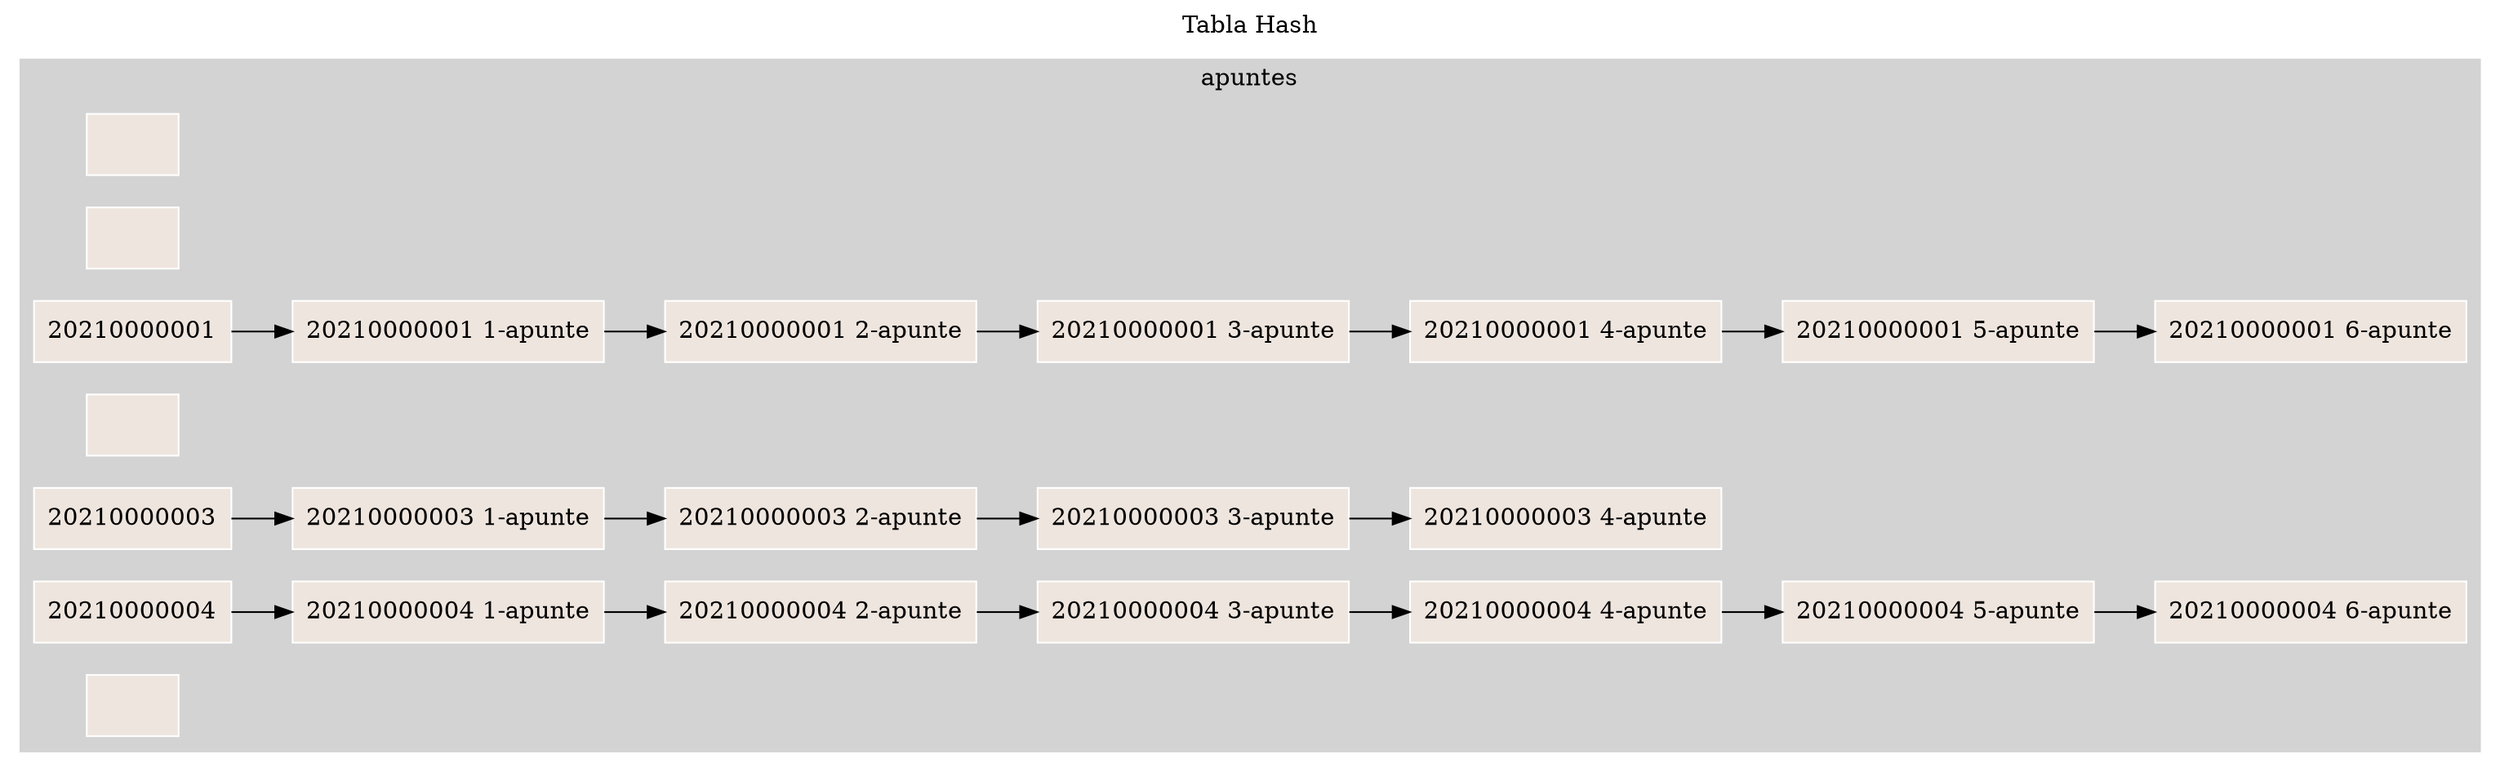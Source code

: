 digraph grafica{
rankdir=LR;
node [shape = record, style=filled, fillcolor=seashell2];
 labelloc="t";
label="Tabla Hash";
subgraph cluster_0{
style=filled;
color=lightgrey;
node [style=filled,color=white];
nodoMateria0 [label =""];
nodoMateria1 [label =""];
nodoMateria20210000001 [label ="20210000001"];
nodoMateria3 [label =""];
nodoMateria20210000003 [label ="20210000003"];
nodoMateria20210000004 [label ="20210000004"];
nodoMateria6 [label =""];
nodoMateria20210000001 -> nodoApunte020210000001 -> nodoApunte120210000001 -> nodoApunte220210000001 -> nodoApunte320210000001 -> nodoApunte420210000001 -> nodoApunte520210000001 nodoMateria20210000003 -> nodoApunte020210000003 -> nodoApunte120210000003 -> nodoApunte220210000003 -> nodoApunte320210000003 nodoMateria20210000004 -> nodoApunte020210000004 -> nodoApunte120210000004 -> nodoApunte220210000004 -> nodoApunte320210000004 -> nodoApunte420210000004 -> nodoApunte520210000004 nodoApunte020210000001[label ="20210000001 1-apunte"]
 nodoApunte120210000001[label ="20210000001 2-apunte"]
 nodoApunte220210000001[label ="20210000001 3-apunte"]
 nodoApunte320210000001[label ="20210000001 4-apunte"]
 nodoApunte420210000001[label ="20210000001 5-apunte"]
 nodoApunte520210000001[label ="20210000001 6-apunte"]
 nodoApunte020210000003[label ="20210000003 1-apunte"]
 nodoApunte120210000003[label ="20210000003 2-apunte"]
 nodoApunte220210000003[label ="20210000003 3-apunte"]
 nodoApunte320210000003[label ="20210000003 4-apunte"]
 nodoApunte020210000004[label ="20210000004 1-apunte"]
 nodoApunte120210000004[label ="20210000004 2-apunte"]
 nodoApunte220210000004[label ="20210000004 3-apunte"]
 nodoApunte320210000004[label ="20210000004 4-apunte"]
 nodoApunte420210000004[label ="20210000004 5-apunte"]
 nodoApunte520210000004[label ="20210000004 6-apunte"]
 
label ="apuntes"
}}
